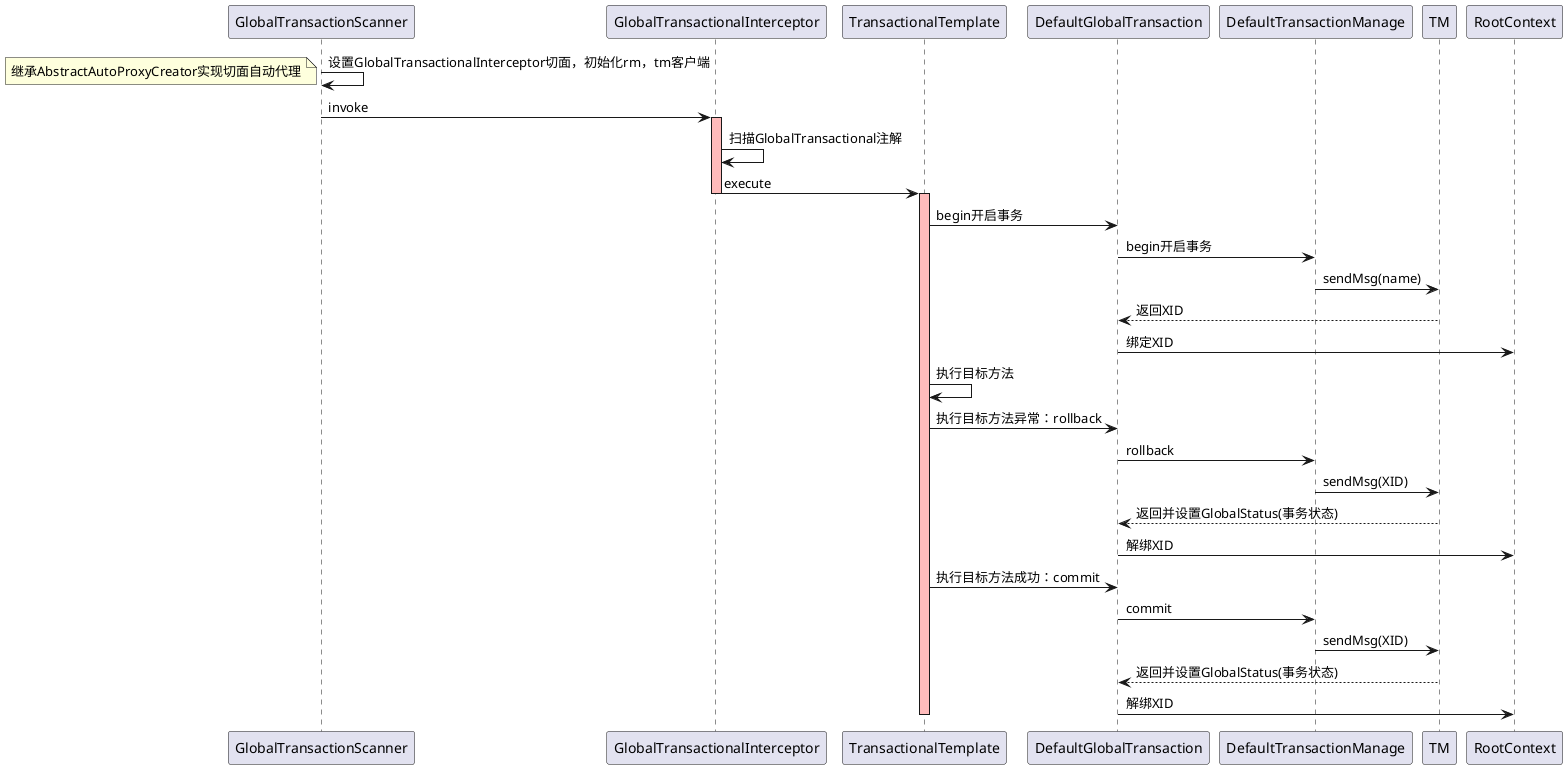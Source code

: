 @startuml
GlobalTransactionScanner -> GlobalTransactionScanner :设置GlobalTransactionalInterceptor切面，初始化rm，tm客户端
note left: 继承AbstractAutoProxyCreator实现切面自动代理
GlobalTransactionScanner -> GlobalTransactionalInterceptor:invoke
activate GlobalTransactionalInterceptor #FFBBBB
GlobalTransactionalInterceptor -> GlobalTransactionalInterceptor:扫描GlobalTransactional注解
GlobalTransactionalInterceptor -> TransactionalTemplate:execute
deactivate GlobalTransactionalInterceptor
activate TransactionalTemplate #FFBBBB
TransactionalTemplate -> DefaultGlobalTransaction:begin开启事务
DefaultGlobalTransaction ->  DefaultTransactionManage:begin开启事务
DefaultTransactionManage ->  TM:sendMsg(name)
TM -->DefaultGlobalTransaction:返回XID
DefaultGlobalTransaction ->  RootContext :绑定XID
TransactionalTemplate -> TransactionalTemplate:执行目标方法
TransactionalTemplate -> DefaultGlobalTransaction:执行目标方法异常：rollback
DefaultGlobalTransaction ->  DefaultTransactionManage:rollback
DefaultTransactionManage ->  TM:sendMsg(XID)
TM -->DefaultGlobalTransaction:返回并设置GlobalStatus(事务状态)
DefaultGlobalTransaction ->  RootContext :解绑XID
TransactionalTemplate -> DefaultGlobalTransaction:执行目标方法成功：commit
DefaultGlobalTransaction ->  DefaultTransactionManage:commit
DefaultTransactionManage ->  TM:sendMsg(XID)
TM -->DefaultGlobalTransaction:返回并设置GlobalStatus(事务状态)
DefaultGlobalTransaction ->  RootContext :解绑XID
deactivate TransactionalTemplate
@enduml